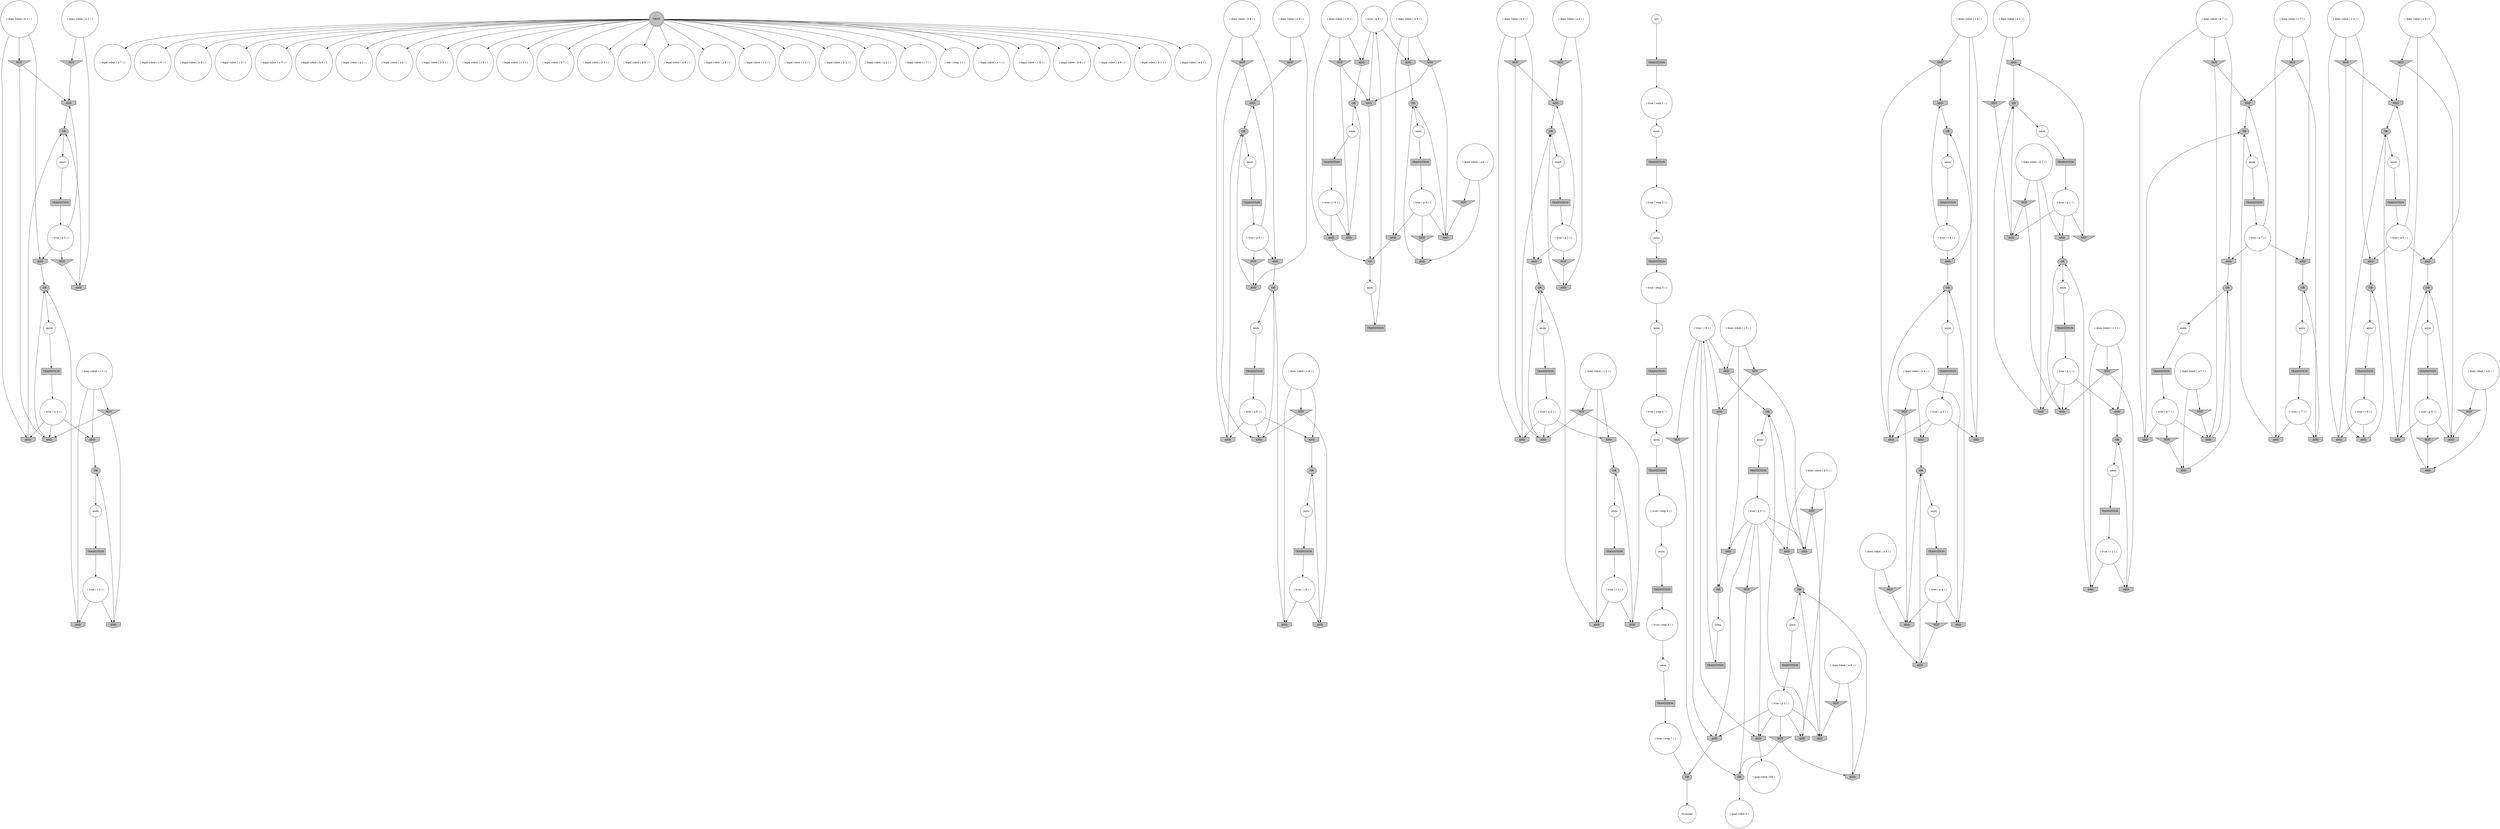 digraph propNet
{
	"@6e2c5444"[shape=invtriangle, style= filled, fillcolor=grey, label="NOT"]; "@6e2c5444"->"@3c0c74fe"; 
	"@6d1576d7"[shape=doublecircle, style= filled, fillcolor=grey, label="TRUE"]; "@6d1576d7"->"@66e9b6a"; "@6d1576d7"->"@2653aed4"; "@6d1576d7"->"@5349249e"; "@6d1576d7"->"@3ffaf3f4"; "@6d1576d7"->"@42bc0eba"; "@6d1576d7"->"@697a906e"; "@6d1576d7"->"@486af790"; "@6d1576d7"->"@2586b11c"; "@6d1576d7"->"@7a0aae8a"; "@6d1576d7"->"@21cf243b"; "@6d1576d7"->"@59d794d"; "@6d1576d7"->"@470794d4"; "@6d1576d7"->"@3aeebf17"; "@6d1576d7"->"@12fcdf5"; "@6d1576d7"->"@6fa8bd74"; "@6d1576d7"->"@479d4f72"; "@6d1576d7"->"@2377ab84"; "@6d1576d7"->"@74a638fc"; "@6d1576d7"->"@67032bc9"; "@6d1576d7"->"@64b041b0"; "@6d1576d7"->"@6b64bff9"; "@6d1576d7"->"@1c2d5534"; "@6d1576d7"->"@28caea19"; "@6d1576d7"->"@4ce76438"; "@6d1576d7"->"@10439d3b"; "@6d1576d7"->"@66a33414"; "@6d1576d7"->"@6da05bdb"; "@6d1576d7"->"@2f2e43f1"; 
	"@205074de"[shape=circle, style= filled, fillcolor=white, label="( does robot ( b 3 ) )"]; "@205074de"->"@2180e7a4"; "@205074de"->"@228ab65"; "@205074de"->"@57f2e95f"; 
	"@486af790"[shape=circle, style= filled, fillcolor=white, label="( legal robot ( a 2 ) )"]; 
	"@2f7574b9"[shape=invtriangle, style= filled, fillcolor=grey, label="NOT"]; "@2f7574b9"->"@48423606"; "@2f7574b9"->"@3190dc79"; 
	"@6f603bdc"[shape=circle, style= filled, fillcolor=white, label="( true ( q 9 ) )"]; "@6f603bdc"->"@56dc64a2"; "@6f603bdc"->"@2fa847df"; "@6f603bdc"->"@4e3e97cd"; 
	"@a0405f6"[shape=circle, style= filled, fillcolor=white, label="( does robot ( a 3 ) )"]; "@a0405f6"->"@6e2c5444"; "@a0405f6"->"@4553f141"; 
	"@4a52fecf"[shape=invhouse, style= filled, fillcolor=grey, label="AND"]; "@4a52fecf"->"@3e93f13f"; 
	"@43b5699"[shape=circle, style= filled, fillcolor=white, label="( does robot ( b 2 ) )"]; "@43b5699"->"@53b258fa"; "@43b5699"->"@5b25d568"; "@43b5699"->"@1535d18b"; 
	"@5cef0cdb"[shape=circle, style= filled, fillcolor=white, label="anon"]; "@5cef0cdb"->"@dc160cb"; 
	"@7481933a"[shape=invhouse, style= filled, fillcolor=grey, label="AND"]; "@7481933a"->"@62ee558f"; 
	"@67635aad"[shape=invhouse, style= filled, fillcolor=grey, label="AND"]; "@67635aad"->"@19ed00d1"; 
	"@2377ab84"[shape=circle, style= filled, fillcolor=white, label="( legal robot ( c 1 ) )"]; 
	"@3c9ce70"[shape=invhouse, style= filled, fillcolor=grey, label="AND"]; "@3c9ce70"->"@8537d55"; 
	"@4ea7ae01"[shape=invtriangle, style= filled, fillcolor=grey, label="NOT"]; "@4ea7ae01"->"@30b16f5f"; "@4ea7ae01"->"@6290ebfe"; 
	"@6ad21538"[shape=circle, style= filled, fillcolor=white, label="( true ( step 1 ) )"]; "@6ad21538"->"@72cc5002"; 
	"@4b5a142f"[shape=box, style= filled, fillcolor=grey, label="TRANSITION"]; "@4b5a142f"->"@1a687ae0"; 
	"@12b4986"[shape=ellipse, style= filled, fillcolor=grey, label="OR"]; "@12b4986"->"@40e7fd03"; 
	"@235dc721"[shape=box, style= filled, fillcolor=grey, label="TRANSITION"]; "@235dc721"->"@1f561437"; 
	"@64b041b0"[shape=circle, style= filled, fillcolor=white, label="( legal robot ( a 3 ) )"]; 
	"@4178feba"[shape=circle, style= filled, fillcolor=white, label="( does robot ( a 5 ) )"]; "@4178feba"->"@1e37504d"; "@4178feba"->"@6c28ca1c"; 
	"@7f32e910"[shape=invtriangle, style= filled, fillcolor=grey, label="NOT"]; "@7f32e910"->"@67635aad"; "@7f32e910"->"@5efe087b"; 
	"@2a44b7f7"[shape=invtriangle, style= filled, fillcolor=grey, label="NOT"]; "@2a44b7f7"->"@3190dc79"; "@2a44b7f7"->"@589cecf"; 
	"@2106b56a"[shape=invhouse, style= filled, fillcolor=grey, label="AND"]; "@2106b56a"->"@19ed00d1"; 
	"@5ad3c69c"[shape=circle, style= filled, fillcolor=white, label="anon"]; "@5ad3c69c"->"@717535b6"; 
	"@4e62974e"[shape=invhouse, style= filled, fillcolor=grey, label="AND"]; "@4e62974e"->"@34e77781"; 
	"@541b55f2"[shape=circle, style= filled, fillcolor=white, label="( does robot ( b 7 ) )"]; "@541b55f2"->"@26556949"; "@541b55f2"->"@4ea7ae01"; "@541b55f2"->"@6588c838"; 
	"@7c5438e1"[shape=invhouse, style= filled, fillcolor=grey, label="AND"]; "@7c5438e1"->"@3be7a755"; 
	"@1740d415"[shape=invhouse, style= filled, fillcolor=grey, label="AND"]; "@1740d415"->"@12b4986"; 
	"@34189cab"[shape=circle, style= filled, fillcolor=white, label="( true ( p 7 ) )"]; "@34189cab"->"@3bd5b945"; "@34189cab"->"@6290ebfe"; "@34189cab"->"@6588c838"; 
	"@456c1227"[shape=circle, style= filled, fillcolor=white, label="( does robot ( a 4 ) )"]; "@456c1227"->"@5a2d13c1"; "@456c1227"->"@19176e5f"; 
	"@7fb6a1c4"[shape=invhouse, style= filled, fillcolor=grey, label="AND"]; "@7fb6a1c4"->"@52aa77d9"; 
	"@40ad8bb4"[shape=invhouse, style= filled, fillcolor=grey, label="AND"]; "@40ad8bb4"->"@6534ae32"; 
	"@c77a748"[shape=invhouse, style= filled, fillcolor=grey, label="AND"]; "@c77a748"->"@282bfa91"; 
	"@12b9b67b"[shape=box, style= filled, fillcolor=grey, label="TRANSITION"]; "@12b9b67b"->"@7058d7c2"; 
	"@420253af"[shape=circle, style= filled, fillcolor=white, label="anon"]; "@420253af"->"@4b5a142f"; 
	"@66e90097"[shape=circle, style= filled, fillcolor=white, label="( does robot ( a 9 ) )"]; "@66e90097"->"@1c88a970"; "@66e90097"->"@7481933a"; 
	"@251c135c"[shape=circle, style= filled, fillcolor=white, label="( does robot ( c 7 ) )"]; "@251c135c"->"@6af37a62"; "@251c135c"->"@22fe135d"; "@251c135c"->"@563b100c"; 
	"@5349249e"[shape=circle, style= filled, fillcolor=white, label="( legal robot ( b 9 ) )"]; 
	"@228ab65"[shape=invtriangle, style= filled, fillcolor=grey, label="NOT"]; "@228ab65"->"@1740d415"; "@228ab65"->"@3c0c74fe"; 
	"@5323961b"[shape=invtriangle, style= filled, fillcolor=grey, label="NOT"]; "@5323961b"->"@4553f141"; 
	"@53b258fa"[shape=invtriangle, style= filled, fillcolor=grey, label="NOT"]; "@53b258fa"->"@61efb003"; "@53b258fa"->"@69ba045"; 
	"@589cecf"[shape=invhouse, style= filled, fillcolor=grey, label="AND"]; "@589cecf"->"@519549e"; 
	"@181f327e"[shape=circle, style= filled, fillcolor=white, label="anon"]; "@181f327e"->"@5e7b4ed7"; 
	"@294ff81a"[shape=box, style= filled, fillcolor=grey, label="TRANSITION"]; "@294ff81a"->"@66bb1ead"; 
	"@140e3010"[shape=circle, style= filled, fillcolor=white, label="( does robot ( b 8 ) )"]; "@140e3010"->"@5330cb4b"; "@140e3010"->"@2f7574b9"; "@140e3010"->"@54edd9de"; 
	"@2586b11c"[shape=circle, style= filled, fillcolor=white, label="( legal robot ( c 4 ) )"]; 
	"@2279ecf4"[shape=invhouse, style= filled, fillcolor=grey, label="AND"]; "@2279ecf4"->"@519549e"; 
	"@54edd9de"[shape=invhouse, style= filled, fillcolor=grey, label="AND"]; "@54edd9de"->"@580c5da6"; 
	"@1a170b6d"[shape=invhouse, style= filled, fillcolor=grey, label="AND"]; "@1a170b6d"->"@580c5da6"; 
	"@35a271f5"[shape=circle, style= filled, fillcolor=white, label="anon"]; "@35a271f5"->"@294ff81a"; 
	"@3ffef80a"[shape=invhouse, style= filled, fillcolor=grey, label="AND"]; "@3ffef80a"->"@57249e1a"; 
	"@7897aaa6"[shape=ellipse, style= filled, fillcolor=grey, label="OR"]; "@7897aaa6"->"@2d44b624"; 
	"@4a93837b"[shape=circle, style= filled, fillcolor=white, label="( does robot ( b 1 ) )"]; "@4a93837b"->"@61ffbcb"; "@4a93837b"->"@51e4bece"; "@4a93837b"->"@1a9d267d"; 
	"@455e0638"[shape=invhouse, style= filled, fillcolor=grey, label="AND"]; "@455e0638"->"@3bc634b9"; 
	"@5f8f127c"[shape=ellipse, style= filled, fillcolor=grey, label="OR"]; "@5f8f127c"->"@2a06bbe7"; 
	"@4349e631"[shape=invhouse, style= filled, fillcolor=grey, label="AND"]; "@4349e631"->"@8537d55"; 
	"@3e93f13f"[shape=ellipse, style= filled, fillcolor=grey, label="OR"]; "@3e93f13f"->"@62c37f31"; 
	"@4eb7cd92"[shape=circle, style= filled, fillcolor=white, label="anon"]; "@4eb7cd92"->"@12b9b67b"; 
	"@57249e1a"[shape=ellipse, style= filled, fillcolor=grey, label="OR"]; "@57249e1a"->"@2507e9a8"; 
	"@84d6b1a"[shape=invhouse, style= filled, fillcolor=grey, label="AND"]; "@84d6b1a"->"@282bfa91"; 
	"@74a638fc"[shape=circle, style= filled, fillcolor=white, label="( legal robot ( c 2 ) )"]; 
	"@5694fe42"[shape=invhouse, style= filled, fillcolor=grey, label="AND"]; "@5694fe42"->"@244e5056"; 
	"@36101d01"[shape=circle, style= filled, fillcolor=white, label="( does robot ( a 1 ) )"]; "@36101d01"->"@5fe940a6"; "@36101d01"->"@3c9ce70"; 
	"@62ee558f"[shape=ellipse, style= filled, fillcolor=grey, label="OR"]; "@62ee558f"->"@d335207"; 
	"@5b25d568"[shape=invhouse, style= filled, fillcolor=grey, label="AND"]; "@5b25d568"->"@7ffd10fa"; 
	"@6d3d7254"[shape=circle, style= filled, fillcolor=white, label="anon"]; "@6d3d7254"->"@da99836"; 
	"@5e1645b9"[shape=circle, style= filled, fillcolor=white, label="( true ( p 1 ) )"]; "@5e1645b9"->"@51e4bece"; "@5e1645b9"->"@83ba4f1"; "@5e1645b9"->"@4349e631"; 
	"@1c2d5534"[shape=circle, style= filled, fillcolor=white, label="( init ( step 1 ) )"]; 
	"@3f9ab00e"[shape=invhouse, style= filled, fillcolor=grey, label="AND"]; "@3f9ab00e"->"@604ee1f1"; 
	"@4332b67c"[shape=box, style= filled, fillcolor=grey, label="TRANSITION"]; "@4332b67c"->"@4927d15e"; 
	"@2d44b624"[shape=circle, style= filled, fillcolor=white, label="anon"]; "@2d44b624"->"@745bb9d"; 
	"@5b31fd9"[shape=circle, style= filled, fillcolor=white, label="( true ( q 3 ) )"]; "@5b31fd9"->"@2180e7a4"; "@5b31fd9"->"@1740d415"; "@5b31fd9"->"@7a1b0c08"; 
	"@32935741"[shape=box, style= filled, fillcolor=grey, label="TRANSITION"]; "@32935741"->"@2f368c5d"; 
	"@364e50ee"[shape=invhouse, style= filled, fillcolor=grey, label="AND"]; "@364e50ee"->"@62ee558f"; 
	"@6da05bdb"[shape=circle, style= filled, fillcolor=white, label="( legal robot ( b 1 ) )"]; 
	"@6f7834de"[shape=circle, style= filled, fillcolor=white, label="( does robot ( c 1 ) )"]; "@6f7834de"->"@1a7b5617"; "@6f7834de"->"@461d318f"; "@6f7834de"->"@3cd713fe"; 
	"@41298826"[shape=box, style= filled, fillcolor=grey, label="TRANSITION"]; "@41298826"->"@4f9e3e24"; 
	"@145ebac9"[shape=circle, style= filled, fillcolor=white, label="init"]; "@145ebac9"->"@5738ec91"; 
	"@219a6087"[shape=invtriangle, style= filled, fillcolor=grey, label="NOT"]; "@219a6087"->"@bc22eb"; "@219a6087"->"@1e37504d"; 
	"@12260d8d"[shape=invhouse, style= filled, fillcolor=grey, label="AND"]; "@12260d8d"->"@34e77781"; 
	"@7c959fa1"[shape=circle, style= filled, fillcolor=white, label="( true ( p 6 ) )"]; "@7c959fa1"->"@6e247d4a"; "@7c959fa1"->"@432342ed"; "@7c959fa1"->"@12260d8d"; 
	"@2653aed4"[shape=circle, style= filled, fillcolor=white, label="( legal robot ( c 6 ) )"]; 
	"@10d39c9f"[shape=ellipse, style= filled, fillcolor=grey, label="OR"]; "@10d39c9f"->"@34cf935a"; 
	"@117c50b9"[shape=circle, style= filled, fillcolor=white, label="anon"]; "@117c50b9"->"@617e53c9"; 
	"@26556949"[shape=invhouse, style= filled, fillcolor=grey, label="AND"]; "@26556949"->"@5f8f127c"; 
	"@46013dd8"[shape=invhouse, style= filled, fillcolor=grey, label="AND"]; "@46013dd8"->"@12b4986"; 
	"@6883fde6"[shape=invtriangle, style= filled, fillcolor=grey, label="NOT"]; "@6883fde6"->"@1740d415"; "@6883fde6"->"@31923ca5"; 
	"@51e4bece"[shape=invhouse, style= filled, fillcolor=grey, label="AND"]; "@51e4bece"->"@3bc634b9"; 
	"@4f9e3e24"[shape=circle, style= filled, fillcolor=white, label="( true ( step 4 ) )"]; "@4f9e3e24"->"@5cef0cdb"; 
	"@2a06bbe7"[shape=circle, style= filled, fillcolor=white, label="anon"]; "@2a06bbe7"->"@576eeb9"; 
	"@6cb6a34"[shape=invhouse, style= filled, fillcolor=grey, label="AND"]; "@6cb6a34"->"@57c501f7"; 
	"@59d794d"[shape=circle, style= filled, fillcolor=white, label="( legal robot ( c 5 ) )"]; 
	"@76c7cadf"[shape=circle, style= filled, fillcolor=white, label="( true ( step 6 ) )"]; "@76c7cadf"->"@6d3d7254"; 
	"@5a2d13c1"[shape=invhouse, style= filled, fillcolor=grey, label="AND"]; "@5a2d13c1"->"@7897aaa6"; 
	"@1e37504d"[shape=invhouse, style= filled, fillcolor=grey, label="AND"]; "@1e37504d"->"@2a7d2796"; 
	"@34cf935a"[shape=circle, style= filled, fillcolor=white, label="anon"]; "@34cf935a"->"@2d8b4ccb"; 
	"@8537d55"[shape=ellipse, style= filled, fillcolor=grey, label="OR"]; "@8537d55"->"@21495bb8"; 
	"@617e53c9"[shape=box, style= filled, fillcolor=grey, label="TRANSITION"]; "@617e53c9"->"@5c6c2308"; 
	"@69ba045"[shape=invhouse, style= filled, fillcolor=grey, label="AND"]; "@69ba045"->"@7ffd10fa"; 
	"@4318abfe"[shape=invtriangle, style= filled, fillcolor=grey, label="NOT"]; "@4318abfe"->"@8c3d31c"; "@4318abfe"->"@69ba045"; 
	"@304caadb"[shape=ellipse, style= filled, fillcolor=grey, label="OR"]; "@304caadb"->"@796528a2"; 
	"@24c759f5"[shape=invtriangle, style= filled, fillcolor=grey, label="NOT"]; "@24c759f5"->"@1be2f6b0"; "@24c759f5"->"@5efe087b"; 
	"@72cc5002"[shape=circle, style= filled, fillcolor=white, label="anon"]; "@72cc5002"->"@14a2da07"; 
	"@66bb1ead"[shape=circle, style= filled, fillcolor=white, label="( true ( r 5 ) )"]; "@66bb1ead"->"@3b7447c5"; "@66bb1ead"->"@40bbc1f6"; "@66bb1ead"->"@40ad8bb4"; "@66bb1ead"->"@45e33bb8"; "@66bb1ead"->"@27d314cc"; 
	"@48423606"[shape=invhouse, style= filled, fillcolor=grey, label="AND"]; "@48423606"->"@244e5056"; 
	"@7c4e7958"[shape=circle, style= filled, fillcolor=white, label="( does robot ( a 6 ) )"]; "@7c4e7958"->"@3ffef80a"; "@7c4e7958"->"@675926d1"; 
	"@6e3404f"[shape=box, style= filled, fillcolor=grey, label="TRANSITION"]; "@6e3404f"->"@72b398da"; 
	"@4c767fb3"[shape=invhouse, style= filled, fillcolor=grey, label="AND"]; "@4c767fb3"->"@5f8f127c"; 
	"@6c28ca1c"[shape=invtriangle, style= filled, fillcolor=grey, label="NOT"]; "@6c28ca1c"->"@621bedb0"; 
	"@19176e5f"[shape=invtriangle, style= filled, fillcolor=grey, label="NOT"]; "@19176e5f"->"@1be2f6b0"; 
	"@6588c838"[shape=invhouse, style= filled, fillcolor=grey, label="AND"]; "@6588c838"->"@7f4c352e"; 
	"@e75be38"[shape=invtriangle, style= filled, fillcolor=grey, label="NOT"]; "@e75be38"->"@6290ebfe"; 
	"@28caea19"[shape=circle, style= filled, fillcolor=white, label="( legal robot ( a 1 ) )"]; 
	"@36fffa61"[shape=circle, style= filled, fillcolor=white, label="anon"]; "@36fffa61"->"@1167acf2"; 
	"@23562c67"[shape=circle, style= filled, fillcolor=white, label="anon"]; "@23562c67"->"@73204425"; 
	"@10439d3b"[shape=circle, style= filled, fillcolor=white, label="( legal robot ( b 6 ) )"]; 
	"@dc160cb"[shape=box, style= filled, fillcolor=grey, label="TRANSITION"]; "@dc160cb"->"@64e4776b"; 
	"@1535d18b"[shape=invhouse, style= filled, fillcolor=grey, label="AND"]; "@1535d18b"->"@57c501f7"; 
	"@61bc59aa"[shape=box, style= filled, fillcolor=grey, label="TRANSITION"]; "@61bc59aa"->"@7c959fa1"; 
	"@31923ca5"[shape=invhouse, style= filled, fillcolor=grey, label="AND"]; "@31923ca5"->"@26c42804"; 
	"@862fb35"[shape=invhouse, style= filled, fillcolor=grey, label="AND"]; "@862fb35"->"@2a7d2796"; 
	"@61ffbcb"[shape=invhouse, style= filled, fillcolor=grey, label="AND"]; "@61ffbcb"->"@8537d55"; 
	"@26c42804"[shape=ellipse, style= filled, fillcolor=grey, label="OR"]; "@26c42804"->"@181f327e"; 
	"@3bc634b9"[shape=ellipse, style= filled, fillcolor=grey, label="OR"]; "@3bc634b9"->"@51af7c57"; 
	"@41b9da92"[shape=circle, style= filled, fillcolor=white, label="( true ( p 4 ) )"]; "@41b9da92"->"@1be2f6b0"; "@41b9da92"->"@10bcc8f4"; "@41b9da92"->"@620645fd"; 
	"@675926d1"[shape=invtriangle, style= filled, fillcolor=grey, label="NOT"]; "@675926d1"->"@6e247d4a"; 
	"@56dc64a2"[shape=invhouse, style= filled, fillcolor=grey, label="AND"]; "@56dc64a2"->"@3e93f13f"; 
	"@62c37f31"[shape=circle, style= filled, fillcolor=white, label="anon"]; "@62c37f31"->"@4f980c26"; 
	"@63713b42"[shape=invhouse, style= filled, fillcolor=grey, label="AND"]; "@63713b42"->"@5945a5a"; 
	"@67458657"[shape=box, style= filled, fillcolor=grey, label="TRANSITION"]; "@67458657"->"@2bd648e2"; 
	"@51d2bb9f"[shape=invtriangle, style= filled, fillcolor=grey, label="NOT"]; "@51d2bb9f"->"@621bedb0"; "@51d2bb9f"->"@7f205d8d"; 
	"@5f4f5a31"[shape=circle, style= filled, fillcolor=white, label="anon"]; "@5f4f5a31"->"@2e027538"; 
	"@3f705316"[shape=circle, style= filled, fillcolor=white, label="( true ( q 4 ) )"]; "@3f705316"->"@5efe087b"; "@3f705316"->"@2106b56a"; "@3f705316"->"@aa1b4e7"; 
	"@42ebaf12"[shape=circle, style= filled, fillcolor=white, label="( does robot ( c 4 ) )"]; "@42ebaf12"->"@28d4ff95"; "@42ebaf12"->"@7f32e910"; "@42ebaf12"->"@2106b56a"; 
	"@3f65cebb"[shape=circle, style= filled, fillcolor=white, label="anon"]; "@3f65cebb"->"@366aa95b"; 
	"@da99836"[shape=box, style= filled, fillcolor=grey, label="TRANSITION"]; "@da99836"->"@fd12614"; 
	"@745bb9d"[shape=box, style= filled, fillcolor=grey, label="TRANSITION"]; "@745bb9d"->"@41b9da92"; 
	"@4fc0cb76"[shape=circle, style= filled, fillcolor=white, label="( does robot ( a 8 ) )"]; "@4fc0cb76"->"@10fa1b2d"; "@4fc0cb76"->"@5694fe42"; 
	"@5f159e0c"[shape=invtriangle, style= filled, fillcolor=grey, label="NOT"]; "@5f159e0c"->"@61efb003"; 
	"@580c5da6"[shape=ellipse, style= filled, fillcolor=grey, label="OR"]; "@580c5da6"->"@13d86a73"; 
	"@2d8b4ccb"[shape=box, style= filled, fillcolor=grey, label="TRANSITION"]; "@2d8b4ccb"->"@3f705316"; 
	"@73204425"[shape=box, style= filled, fillcolor=grey, label="TRANSITION"]; "@73204425"->"@76c7cadf"; 
	"@2f368c5d"[shape=circle, style= filled, fillcolor=white, label="( true ( q 5 ) )"]; "@2f368c5d"->"@7fb6a1c4"; "@2f368c5d"->"@45e33bb8"; "@2f368c5d"->"@7f205d8d"; "@2f368c5d"->"@37d6d61d"; "@2f368c5d"->"@862fb35"; "@2f368c5d"->"@27d314cc"; 
	"@659adc2c"[shape=circle, style= filled, fillcolor=white, label="anon"]; "@659adc2c"->"@1ff31ad9"; 
	"@568bf3ec"[shape=invhouse, style= filled, fillcolor=grey, label="AND"]; "@568bf3ec"->"@3e93f13f"; 
	"@1a7b5617"[shape=invhouse, style= filled, fillcolor=grey, label="AND"]; "@1a7b5617"->"@3bc634b9"; 
	"@1c493dca"[shape=invtriangle, style= filled, fillcolor=grey, label="NOT"]; "@1c493dca"->"@4e62974e"; "@1c493dca"->"@c77a748"; 
	"@8c3d31c"[shape=invhouse, style= filled, fillcolor=grey, label="AND"]; "@8c3d31c"->"@5945a5a"; 
	"@67032bc9"[shape=circle, style= filled, fillcolor=white, label="( legal robot ( b 2 ) )"]; 
	"@1d3c66d8"[shape=circle, style= filled, fillcolor=white, label="( does robot ( c 3 ) )"]; "@1d3c66d8"->"@46013dd8"; "@1d3c66d8"->"@6883fde6"; "@1d3c66d8"->"@7a1b0c08"; 
	"@2ffecaeb"[shape=circle, style= filled, fillcolor=white, label="( goal robot 100 )"]; 
	"@6437a04c"[shape=circle, style= filled, fillcolor=white, label="anon"]; "@6437a04c"->"@31930611"; 
	"@108a9d2a"[shape=invtriangle, style= filled, fillcolor=grey, label="NOT"]; "@108a9d2a"->"@56dc64a2"; "@108a9d2a"->"@7c5438e1"; 
	"@56a9509d"[shape=circle, style= filled, fillcolor=white, label="( true ( q 7 ) )"]; "@56a9509d"->"@26556949"; "@56a9509d"->"@22fe135d"; "@56a9509d"->"@30b16f5f"; 
	"@64e4776b"[shape=circle, style= filled, fillcolor=white, label="( true ( step 5 ) )"]; "@64e4776b"->"@23562c67"; 
	"@604ee1f1"[shape=ellipse, style= filled, fillcolor=grey, label="OR"]; "@604ee1f1"->"@5ad3c69c"; 
	"@72b398da"[shape=circle, style= filled, fillcolor=white, label="( true ( q 8 ) )"]; "@72b398da"->"@3190dc79"; "@72b398da"->"@5330cb4b"; "@72b398da"->"@2279ecf4"; 
	"@10fa1b2d"[shape=invtriangle, style= filled, fillcolor=grey, label="NOT"]; "@10fa1b2d"->"@48423606"; 
	"@1c88a970"[shape=invtriangle, style= filled, fillcolor=grey, label="NOT"]; "@1c88a970"->"@364e50ee"; 
	"@26a0c73f"[shape=circle, style= filled, fillcolor=white, label="( true ( q 1 ) )"]; "@26a0c73f"->"@61ffbcb"; "@26a0c73f"->"@461d318f"; "@26a0c73f"->"@455e0638"; 
	"@3f70119f"[shape=invtriangle, style= filled, fillcolor=grey, label="NOT"]; "@3f70119f"->"@5694fe42"; 
	"@5d51fe8a"[shape=ellipse, style= filled, fillcolor=grey, label="OR"]; "@5d51fe8a"->"@321e45e3"; 
	"@d335207"[shape=circle, style= filled, fillcolor=white, label="anon"]; "@d335207"->"@2b735f84"; 
	"@5738ec91"[shape=box, style= filled, fillcolor=grey, label="TRANSITION"]; "@5738ec91"->"@6ad21538"; 
	"@273f212a"[shape=circle, style= filled, fillcolor=white, label="( true ( p 5 ) )"]; "@273f212a"->"@61ae717f"; "@273f212a"->"@621bedb0"; "@273f212a"->"@45e33bb8"; "@273f212a"->"@219a6087"; "@273f212a"->"@27d314cc"; 
	"@2e1474fc"[shape=circle, style= filled, fillcolor=white, label="( true ( step 2 ) )"]; "@2e1474fc"->"@2140243b"; 
	"@2e595420"[shape=invhouse, style= filled, fillcolor=grey, label="AND"]; "@2e595420"->"@34e77781"; 
	"@519549e"[shape=ellipse, style= filled, fillcolor=grey, label="OR"]; "@519549e"->"@420253af"; 
	"@42bc0eba"[shape=circle, style= filled, fillcolor=white, label="( legal robot ( a 5 ) )"]; 
	"@5fe940a6"[shape=invtriangle, style= filled, fillcolor=grey, label="NOT"]; "@5fe940a6"->"@4349e631"; 
	"@22fe135d"[shape=invhouse, style= filled, fillcolor=grey, label="AND"]; "@22fe135d"->"@604ee1f1"; 
	"@13d86a73"[shape=circle, style= filled, fillcolor=white, label="anon"]; "@13d86a73"->"@6e3404f"; 
	"@4856d149"[shape=circle, style= filled, fillcolor=white, label="anon"]; "@4856d149"->"@2caee320"; 
	"@45e33bb8"[shape=invhouse, style= filled, fillcolor=grey, label="AND"]; "@45e33bb8"->"@2ffecaeb"; 
	"@7a0aae8a"[shape=circle, style= filled, fillcolor=white, label="( legal robot ( b 5 ) )"]; 
	"@3be7a755"[shape=ellipse, style= filled, fillcolor=grey, label="OR"]; "@3be7a755"->"@659adc2c"; 
	"@21cf243b"[shape=circle, style= filled, fillcolor=white, label="( legal robot ( c 9 ) )"]; 
	"@470794d4"[shape=circle, style= filled, fillcolor=white, label="( legal robot ( b 7 ) )"]; 
	"@5e7b4ed7"[shape=box, style= filled, fillcolor=grey, label="TRANSITION"]; "@5e7b4ed7"->"@77cb8e0f"; 
	"@57f2e95f"[shape=invhouse, style= filled, fillcolor=grey, label="AND"]; "@57f2e95f"->"@12b4986"; 
	"@621bedb0"[shape=invhouse, style= filled, fillcolor=grey, label="AND"]; "@621bedb0"->"@2a7d2796"; 
	"@6290ebfe"[shape=invhouse, style= filled, fillcolor=grey, label="AND"]; "@6290ebfe"->"@5f8f127c"; 
	"@1be2f6b0"[shape=invhouse, style= filled, fillcolor=grey, label="AND"]; "@1be2f6b0"->"@7897aaa6"; 
	"@1494b146"[shape=box, style= filled, fillcolor=grey, label="TRANSITION"]; "@1494b146"->"@273f212a"; 
	"@2fa847df"[shape=invhouse, style= filled, fillcolor=grey, label="AND"]; "@2fa847df"->"@62ee558f"; 
	"@6063f5af"[shape=circle, style= filled, fillcolor=white, label="( does robot ( c 5 ) )"]; "@6063f5af"->"@4296e599"; "@6063f5af"->"@40ad8bb4"; "@6063f5af"->"@7fb6a1c4"; 
	"@63edf84f"[shape=circle, style= filled, fillcolor=white, label="( does robot ( c 6 ) )"]; "@63edf84f"->"@84d6b1a"; "@63edf84f"->"@2e595420"; "@63edf84f"->"@1c493dca"; 
	"@47042c25"[shape=circle, style= filled, fillcolor=white, label="anon"]; "@47042c25"->"@681497b1"; 
	"@4e3e97cd"[shape=invhouse, style= filled, fillcolor=grey, label="AND"]; "@4e3e97cd"->"@3be7a755"; 
	"@33e136a8"[shape=invtriangle, style= filled, fillcolor=grey, label="NOT"]; "@33e136a8"->"@6cb6a34"; 
	"@3cd713fe"[shape=invtriangle, style= filled, fillcolor=grey, label="NOT"]; "@3cd713fe"->"@4c61a7e6"; "@3cd713fe"->"@455e0638"; 
	"@4ce76438"[shape=circle, style= filled, fillcolor=white, label="( legal robot ( c 8 ) )"]; 
	"@40bbc1f6"[shape=invhouse, style= filled, fillcolor=grey, label="AND"]; "@40bbc1f6"->"@52aa77d9"; 
	"@61efb003"[shape=invhouse, style= filled, fillcolor=grey, label="AND"]; "@61efb003"->"@57c501f7"; 
	"@e07023f"[shape=invtriangle, style= filled, fillcolor=grey, label="NOT"]; "@e07023f"->"@4e62974e"; "@e07023f"->"@6e247d4a"; 
	"@3ffaf3f4"[shape=circle, style= filled, fillcolor=white, label="( legal robot ( c 3 ) )"]; 
	"@38002f54"[shape=invhouse, style= filled, fillcolor=grey, label="AND"]; "@38002f54"->"@7ffd10fa"; 
	"@6e247d4a"[shape=invhouse, style= filled, fillcolor=grey, label="AND"]; "@6e247d4a"->"@57249e1a"; 
	"@620645fd"[shape=invhouse, style= filled, fillcolor=grey, label="AND"]; "@620645fd"->"@10d39c9f"; 
	"@4927d15e"[shape=circle, style= filled, fillcolor=white, label="( true ( step 3 ) )"]; "@4927d15e"->"@10e5f0d2"; 
	"@51af7c57"[shape=circle, style= filled, fillcolor=white, label="anon"]; "@51af7c57"->"@461979eb"; 
	"@697a906e"[shape=circle, style= filled, fillcolor=white, label="( legal robot ( b 8 ) )"]; 
	"@2507e9a8"[shape=circle, style= filled, fillcolor=white, label="anon"]; "@2507e9a8"->"@61bc59aa"; 
	"@432342ed"[shape=invtriangle, style= filled, fillcolor=grey, label="NOT"]; "@432342ed"->"@3ffef80a"; 
	"@3f9872ad"[shape=circle, style= filled, fillcolor=white, label="( goal robot 0 )"]; 
	"@1167acf2"[shape=box, style= filled, fillcolor=grey, label="TRANSITION"]; "@1167acf2"->"@24b6a561"; 
	"@7eb1fea4"[shape=circle, style= filled, fillcolor=white, label="anon"]; "@7eb1fea4"->"@1494b146"; 
	"@3aeebf17"[shape=circle, style= filled, fillcolor=white, label="( legal robot ( b 3 ) )"]; 
	"@14a2da07"[shape=box, style= filled, fillcolor=grey, label="TRANSITION"]; "@14a2da07"->"@2e1474fc"; 
	"@12fcdf5"[shape=circle, style= filled, fillcolor=white, label="( legal robot ( b 4 ) )"]; 
	"@5330cb4b"[shape=invhouse, style= filled, fillcolor=grey, label="AND"]; "@5330cb4b"->"@244e5056"; 
	"@19ed00d1"[shape=ellipse, style= filled, fillcolor=grey, label="OR"]; "@19ed00d1"->"@16d0a6a3"; 
	"@24b6a561"[shape=circle, style= filled, fillcolor=white, label="( true ( p 3 ) )"]; "@24b6a561"->"@5323961b"; "@24b6a561"->"@57f2e95f"; "@24b6a561"->"@3c0c74fe"; 
	"@681497b1"[shape=box, style= filled, fillcolor=grey, label="TRANSITION"]; "@681497b1"->"@4d480773"; 
	"@563b100c"[shape=invtriangle, style= filled, fillcolor=grey, label="NOT"]; "@563b100c"->"@30b16f5f"; "@563b100c"->"@3f9ab00e"; 
	"@52aa77d9"[shape=ellipse, style= filled, fillcolor=grey, label="OR"]; "@52aa77d9"->"@35a271f5"; 
	"@6af37a62"[shape=invhouse, style= filled, fillcolor=grey, label="AND"]; "@6af37a62"->"@7f4c352e"; 
	"@502c06b2"[shape=circle, style= filled, fillcolor=white, label="( does robot ( b 9 ) )"]; "@502c06b2"->"@7a6bb93c"; "@502c06b2"->"@568bf3ec"; "@502c06b2"->"@2fa847df"; 
	"@34e77781"[shape=ellipse, style= filled, fillcolor=grey, label="OR"]; "@34e77781"->"@4856d149"; 
	"@1f561437"[shape=circle, style= filled, fillcolor=white, label="( true ( r 1 ) )"]; "@1f561437"->"@4c61a7e6"; "@1f561437"->"@1a7b5617"; 
	"@4553f141"[shape=invhouse, style= filled, fillcolor=grey, label="AND"]; "@4553f141"->"@7a120cb3"; 
	"@576eeb9"[shape=box, style= filled, fillcolor=grey, label="TRANSITION"]; "@576eeb9"->"@34189cab"; 
	"@2140243b"[shape=circle, style= filled, fillcolor=white, label="anon"]; "@2140243b"->"@4332b67c"; 
	"@6534ae32"[shape=ellipse, style= filled, fillcolor=grey, label="OR"]; "@6534ae32"->"@65988886"; 
	"@449c87c1"[shape=circle, style= filled, fillcolor=white, label="( true ( r 7 ) )"]; "@449c87c1"->"@6af37a62"; "@449c87c1"->"@3f9ab00e"; 
	"@21495bb8"[shape=circle, style= filled, fillcolor=white, label="anon"]; "@21495bb8"->"@7948083b"; 
	"@2b735f84"[shape=box, style= filled, fillcolor=grey, label="TRANSITION"]; "@2b735f84"->"@61b00766"; 
	"@5945a5a"[shape=ellipse, style= filled, fillcolor=grey, label="OR"]; "@5945a5a"->"@4eb7cd92"; 
	"@66a33414"[shape=circle, style= filled, fillcolor=white, label="( legal robot ( a 6 ) )"]; 
	"@77cb8e0f"[shape=circle, style= filled, fillcolor=white, label="( true ( r 3 ) )"]; "@77cb8e0f"->"@46013dd8"; "@77cb8e0f"->"@31923ca5"; 
	"@61ae717f"[shape=invhouse, style= filled, fillcolor=grey, label="AND"]; "@61ae717f"->"@6534ae32"; 
	"@796528a2"[shape=circle, style= filled, fillcolor=white, label="anon"]; "@796528a2"->"@235dc721"; 
	"@10e5f0d2"[shape=circle, style= filled, fillcolor=white, label="anon"]; "@10e5f0d2"->"@41298826"; 
	"@3190dc79"[shape=invhouse, style= filled, fillcolor=grey, label="AND"]; "@3190dc79"->"@580c5da6"; 
	"@7ffd10fa"[shape=ellipse, style= filled, fillcolor=grey, label="OR"]; "@7ffd10fa"->"@3f65cebb"; 
	"@6bb5eba4"[shape=invtriangle, style= filled, fillcolor=grey, label="NOT"]; "@6bb5eba4"->"@7481933a"; 
	"@7d627b8b"[shape=circle, style= filled, fillcolor=white, label="( true ( r 9 ) )"]; "@7d627b8b"->"@7c5438e1"; "@7d627b8b"->"@4a52fecf"; 
	"@65988886"[shape=circle, style= filled, fillcolor=white, label="anon"]; "@65988886"->"@32935741"; 
	"@13b4cd65"[shape=circle, style= filled, fillcolor=white, label="( does robot ( c 2 ) )"]; "@13b4cd65"->"@38002f54"; "@13b4cd65"->"@63713b42"; "@13b4cd65"->"@4318abfe"; 
	"@aa1b4e7"[shape=invhouse, style= filled, fillcolor=grey, label="AND"]; "@aa1b4e7"->"@7897aaa6"; 
	"@2180e7a4"[shape=invhouse, style= filled, fillcolor=grey, label="AND"]; "@2180e7a4"->"@7a120cb3"; 
	"@7a6bb93c"[shape=invtriangle, style= filled, fillcolor=grey, label="NOT"]; "@7a6bb93c"->"@56dc64a2"; "@7a6bb93c"->"@364e50ee"; 
	"@10bcc8f4"[shape=invtriangle, style= filled, fillcolor=grey, label="NOT"]; "@10bcc8f4"->"@5a2d13c1"; 
	"@5efe087b"[shape=invhouse, style= filled, fillcolor=grey, label="AND"]; "@5efe087b"->"@10d39c9f"; 
	"@6fa8bd74"[shape=circle, style= filled, fillcolor=white, label="( legal robot ( a 8 ) )"]; 
	"@479d4f72"[shape=circle, style= filled, fillcolor=white, label="( legal robot ( a 9 ) )"]; 
	"@14a97f68"[shape=circle, style= filled, fillcolor=white, label="( does robot ( a 2 ) )"]; "@14a97f68"->"@5f159e0c"; "@14a97f68"->"@6cb6a34"; 
	"@321e45e3"[shape=circle, style= filled, fillcolor=white, label="terminal"]; 
	"@5ab6b2a5"[shape=circle, style= filled, fillcolor=white, label="( does robot ( c 9 ) )"]; "@5ab6b2a5"->"@4e3e97cd"; "@5ab6b2a5"->"@108a9d2a"; "@5ab6b2a5"->"@4a52fecf"; 
	"@1ff31ad9"[shape=box, style= filled, fillcolor=grey, label="TRANSITION"]; "@1ff31ad9"->"@7d627b8b"; 
	"@77b9e7fc"[shape=circle, style= filled, fillcolor=white, label="( does robot ( a 7 ) )"]; "@77b9e7fc"->"@4c767fb3"; "@77b9e7fc"->"@e75be38"; 
	"@4c61a7e6"[shape=invhouse, style= filled, fillcolor=grey, label="AND"]; "@4c61a7e6"->"@304caadb"; 
	"@1a687ae0"[shape=circle, style= filled, fillcolor=white, label="( true ( r 8 ) )"]; "@1a687ae0"->"@1a170b6d"; "@1a687ae0"->"@589cecf"; 
	"@2bd648e2"[shape=circle, style= filled, fillcolor=white, label="( true ( r 4 ) )"]; "@2bd648e2"->"@28d4ff95"; "@2bd648e2"->"@67635aad"; 
	"@57c501f7"[shape=ellipse, style= filled, fillcolor=grey, label="OR"]; "@57c501f7"->"@47042c25"; 
	"@4f980c26"[shape=box, style= filled, fillcolor=grey, label="TRANSITION"]; "@4f980c26"->"@6f603bdc"; 
	"@69ed2bbd"[shape=circle, style= filled, fillcolor=white, label="( does robot ( b 5 ) )"]; "@69ed2bbd"->"@61ae717f"; "@69ed2bbd"->"@51d2bb9f"; "@69ed2bbd"->"@862fb35"; 
	"@7948083b"[shape=box, style= filled, fillcolor=grey, label="TRANSITION"]; "@7948083b"->"@5e1645b9"; 
	"@7f205d8d"[shape=invhouse, style= filled, fillcolor=grey, label="AND"]; "@7f205d8d"->"@6534ae32"; 
	"@2e027538"[shape=box, style= filled, fillcolor=grey, label="TRANSITION"]; "@2e027538"->"@3876e5d"; 
	"@28d4ff95"[shape=invhouse, style= filled, fillcolor=grey, label="AND"]; "@28d4ff95"->"@10d39c9f"; 
	"@7058d7c2"[shape=circle, style= filled, fillcolor=white, label="( true ( r 2 ) )"]; "@7058d7c2"->"@38002f54"; "@7058d7c2"->"@8c3d31c"; 
	"@244e5056"[shape=ellipse, style= filled, fillcolor=grey, label="OR"]; "@244e5056"->"@117c50b9"; 
	"@2dd5b883"[shape=circle, style= filled, fillcolor=white, label="( does robot ( c 8 ) )"]; "@2dd5b883"->"@1a170b6d"; "@2dd5b883"->"@2279ecf4"; "@2dd5b883"->"@2a44b7f7"; 
	"@1ee99d0f"[shape=circle, style= filled, fillcolor=white, label="( true ( q 2 ) )"]; "@1ee99d0f"->"@63713b42"; "@1ee99d0f"->"@1535d18b"; "@1ee99d0f"->"@69ba045"; 
	"@2f2e43f1"[shape=circle, style= filled, fillcolor=white, label="( legal robot ( a 4 ) )"]; 
	"@66e9b6a"[shape=circle, style= filled, fillcolor=white, label="( legal robot ( a 7 ) )"]; 
	"@4296e599"[shape=invtriangle, style= filled, fillcolor=grey, label="NOT"]; "@4296e599"->"@40bbc1f6"; "@4296e599"->"@7f205d8d"; 
	"@31930611"[shape=box, style= filled, fillcolor=grey, label="TRANSITION"]; "@31930611"->"@56a9509d"; 
	"@7a120cb3"[shape=ellipse, style= filled, fillcolor=grey, label="OR"]; "@7a120cb3"->"@36fffa61"; 
	"@366aa95b"[shape=box, style= filled, fillcolor=grey, label="TRANSITION"]; "@366aa95b"->"@1ee99d0f"; 
	"@2a7d2796"[shape=ellipse, style= filled, fillcolor=grey, label="OR"]; "@2a7d2796"->"@7eb1fea4"; 
	"@4fb7a553"[shape=invhouse, style= filled, fillcolor=grey, label="AND"]; "@4fb7a553"->"@57249e1a"; 
	"@5c6c2308"[shape=circle, style= filled, fillcolor=white, label="( true ( p 8 ) )"]; "@5c6c2308"->"@3f70119f"; "@5c6c2308"->"@48423606"; "@5c6c2308"->"@54edd9de"; 
	"@461d318f"[shape=invhouse, style= filled, fillcolor=grey, label="AND"]; "@461d318f"->"@304caadb"; 
	"@3bd5b945"[shape=invtriangle, style= filled, fillcolor=grey, label="NOT"]; "@3bd5b945"->"@4c767fb3"; 
	"@37d6d61d"[shape=invtriangle, style= filled, fillcolor=grey, label="NOT"]; "@37d6d61d"->"@bc22eb"; 
	"@3876e5d"[shape=circle, style= filled, fillcolor=white, label="( true ( r 6 ) )"]; "@3876e5d"->"@2e595420"; "@3876e5d"->"@c77a748"; 
	"@2caee320"[shape=box, style= filled, fillcolor=grey, label="TRANSITION"]; "@2caee320"->"@12b27c38"; 
	"@bc22eb"[shape=ellipse, style= filled, fillcolor=grey, label="OR"]; "@bc22eb"->"@3f9872ad"; 
	"@3b7447c5"[shape=invtriangle, style= filled, fillcolor=grey, label="NOT"]; "@3b7447c5"->"@bc22eb"; 
	"@461979eb"[shape=box, style= filled, fillcolor=grey, label="TRANSITION"]; "@461979eb"->"@26a0c73f"; 
	"@717535b6"[shape=box, style= filled, fillcolor=grey, label="TRANSITION"]; "@717535b6"->"@449c87c1"; 
	"@514f2bd7"[shape=circle, style= filled, fillcolor=white, label="( does robot ( b 4 ) )"]; "@514f2bd7"->"@620645fd"; "@514f2bd7"->"@aa1b4e7"; "@514f2bd7"->"@24c759f5"; 
	"@3c0c74fe"[shape=invhouse, style= filled, fillcolor=grey, label="AND"]; "@3c0c74fe"->"@7a120cb3"; 
	"@6b64bff9"[shape=circle, style= filled, fillcolor=white, label="( legal robot ( c 7 ) )"]; 
	"@40e7fd03"[shape=circle, style= filled, fillcolor=white, label="anon"]; "@40e7fd03"->"@2383e965"; 
	"@7a1b0c08"[shape=invhouse, style= filled, fillcolor=grey, label="AND"]; "@7a1b0c08"->"@26c42804"; 
	"@61b00766"[shape=circle, style= filled, fillcolor=white, label="( true ( p 9 ) )"]; "@61b00766"->"@568bf3ec"; "@61b00766"->"@364e50ee"; "@61b00766"->"@6bb5eba4"; 
	"@27d314cc"[shape=invhouse, style= filled, fillcolor=grey, label="AND"]; "@27d314cc"->"@5d51fe8a"; 
	"@282bfa91"[shape=ellipse, style= filled, fillcolor=grey, label="OR"]; "@282bfa91"->"@5f4f5a31"; 
	"@2383e965"[shape=box, style= filled, fillcolor=grey, label="TRANSITION"]; "@2383e965"->"@5b31fd9"; 
	"@fd12614"[shape=circle, style= filled, fillcolor=white, label="( true ( step 7 ) )"]; "@fd12614"->"@5d51fe8a"; 
	"@7f4c352e"[shape=ellipse, style= filled, fillcolor=grey, label="OR"]; "@7f4c352e"->"@6437a04c"; 
	"@30b16f5f"[shape=invhouse, style= filled, fillcolor=grey, label="AND"]; "@30b16f5f"->"@7f4c352e"; 
	"@e039859"[shape=circle, style= filled, fillcolor=white, label="( does robot ( b 6 ) )"]; "@e039859"->"@e07023f"; "@e039859"->"@4fb7a553"; "@e039859"->"@12260d8d"; 
	"@1a9d267d"[shape=invtriangle, style= filled, fillcolor=grey, label="NOT"]; "@1a9d267d"->"@455e0638"; "@1a9d267d"->"@4349e631"; 
	"@83ba4f1"[shape=invtriangle, style= filled, fillcolor=grey, label="NOT"]; "@83ba4f1"->"@3c9ce70"; 
	"@12b27c38"[shape=circle, style= filled, fillcolor=white, label="( true ( q 6 ) )"]; "@12b27c38"->"@4e62974e"; "@12b27c38"->"@84d6b1a"; "@12b27c38"->"@4fb7a553"; 
	"@4d480773"[shape=circle, style= filled, fillcolor=white, label="( true ( p 2 ) )"]; "@4d480773"->"@61efb003"; "@4d480773"->"@5b25d568"; "@4d480773"->"@33e136a8"; 
	"@16d0a6a3"[shape=circle, style= filled, fillcolor=white, label="anon"]; "@16d0a6a3"->"@67458657"; 
}